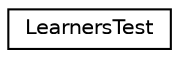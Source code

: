 digraph G
{
  edge [fontname="Helvetica",fontsize="10",labelfontname="Helvetica",labelfontsize="10"];
  node [fontname="Helvetica",fontsize="10",shape=record];
  rankdir="LR";
  Node1 [label="LearnersTest",height=0.2,width=0.4,color="black", fillcolor="white", style="filled",URL="$class_learners_test.html"];
}
